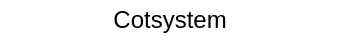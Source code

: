 <mxfile version="13.3.0" type="github"><diagram id="icNmV0ijzojaJDjpzGCV" name="Page-1"><mxGraphModel dx="782" dy="437" grid="1" gridSize="10" guides="1" tooltips="1" connect="1" arrows="1" fold="1" page="1" pageScale="1" pageWidth="1100" pageHeight="850" math="0" shadow="0"><root><mxCell id="0"/><mxCell id="1" parent="0"/><mxCell id="ou1kjXmNcJyQrzq-Z7Ew-1" value="Cotsystem" style="text;html=1;strokeColor=none;fillColor=none;align=center;verticalAlign=middle;whiteSpace=wrap;rounded=0;" vertex="1" parent="1"><mxGeometry x="90" y="40" width="170" height="20" as="geometry"/></mxCell></root></mxGraphModel></diagram></mxfile>
